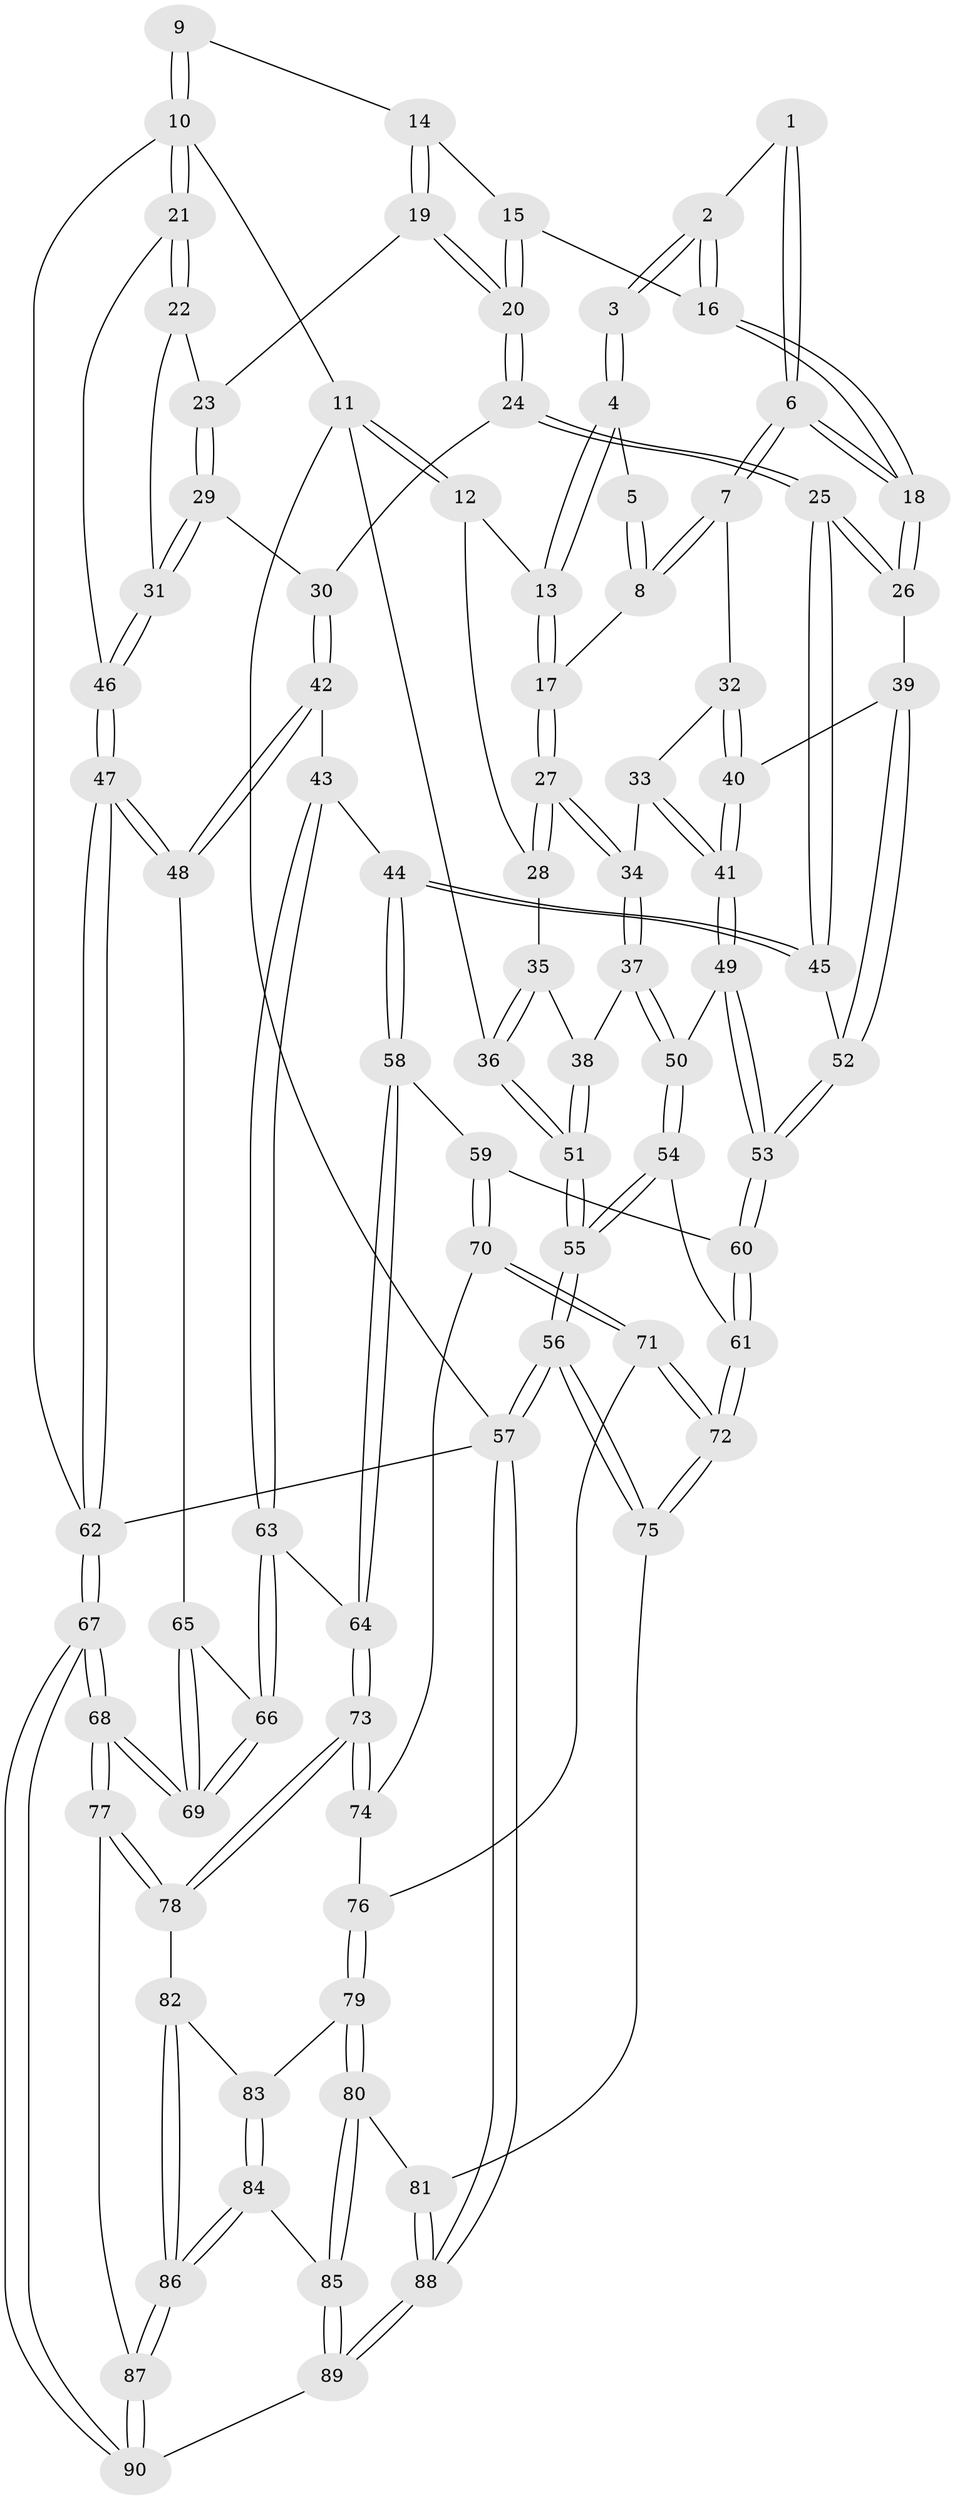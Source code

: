 // coarse degree distribution, {2: 0.037037037037037035, 1: 0.037037037037037035, 3: 0.18518518518518517, 4: 0.25925925925925924, 5: 0.3333333333333333, 6: 0.07407407407407407, 7: 0.037037037037037035, 8: 0.037037037037037035}
// Generated by graph-tools (version 1.1) at 2025/05/03/04/25 22:05:58]
// undirected, 90 vertices, 222 edges
graph export_dot {
graph [start="1"]
  node [color=gray90,style=filled];
  1 [pos="+0.39835647464911655+0.05081682392644162"];
  2 [pos="+0.6018609710535303+0"];
  3 [pos="+0.6050397263952012+0"];
  4 [pos="+0.14114086917294877+0"];
  5 [pos="+0.38817523714529467+0.04808254485889479"];
  6 [pos="+0.5071060646387298+0.186066621011968"];
  7 [pos="+0.4005863365458316+0.20014340553037974"];
  8 [pos="+0.3261365558434942+0.1289672853309424"];
  9 [pos="+0.9377969425229767+0"];
  10 [pos="+1+0"];
  11 [pos="+0+0"];
  12 [pos="+0+0"];
  13 [pos="+0.06390224000061846+0"];
  14 [pos="+0.8833975830215871+0.03854152434929796"];
  15 [pos="+0.7007167229541886+0.04502193773098596"];
  16 [pos="+0.6067383181958548+0"];
  17 [pos="+0.28394716880441007+0.10757801017151057"];
  18 [pos="+0.5463537792457733+0.18789256403897733"];
  19 [pos="+0.88336988108214+0.04166599380047222"];
  20 [pos="+0.8099934947572865+0.14462053400427896"];
  21 [pos="+1+0.0566159005288089"];
  22 [pos="+0.9768492479013968+0.11406442257322787"];
  23 [pos="+0.9617501812086376+0.11445273065359259"];
  24 [pos="+0.8086543121335835+0.2064214862956764"];
  25 [pos="+0.5803071269775713+0.23424576200812866"];
  26 [pos="+0.5563387980642912+0.20398735443600335"];
  27 [pos="+0.19321100854835288+0.23302336794941667"];
  28 [pos="+0.13903354362863204+0.18950455364389202"];
  29 [pos="+0.906937311631686+0.2275841279384137"];
  30 [pos="+0.8322259900238898+0.22999302360443638"];
  31 [pos="+1+0.2772602343810175"];
  32 [pos="+0.36181294435007294+0.24362326771005532"];
  33 [pos="+0.256173653102643+0.26764242590057713"];
  34 [pos="+0.20313908433609087+0.2597290084208271"];
  35 [pos="+0.03110042405077183+0.23974845397854974"];
  36 [pos="+0+0.14081667608493847"];
  37 [pos="+0.1572200869241475+0.3487839792123997"];
  38 [pos="+0.07417236181279034+0.31482015671006447"];
  39 [pos="+0.4161120250783055+0.3484984585017069"];
  40 [pos="+0.36895772578288516+0.3619077678030555"];
  41 [pos="+0.33591855706361246+0.4400588306022052"];
  42 [pos="+0.8056504284669248+0.47718195808174085"];
  43 [pos="+0.7932564742138694+0.4852811982428301"];
  44 [pos="+0.6613897058308332+0.43296771725803107"];
  45 [pos="+0.5998652823095499+0.36754895290201206"];
  46 [pos="+1+0.38388494497322934"];
  47 [pos="+1+0.43462164507108186"];
  48 [pos="+1+0.44101115767376814"];
  49 [pos="+0.33580415629296495+0.44076558554499357"];
  50 [pos="+0.170095595684494+0.46077421017464365"];
  51 [pos="+0+0.4933197261771964"];
  52 [pos="+0.5388869989863775+0.3971768066183474"];
  53 [pos="+0.3991465131355194+0.4950594193957657"];
  54 [pos="+0.09348625257890028+0.558230292562344"];
  55 [pos="+0+0.575037953714447"];
  56 [pos="+0+1"];
  57 [pos="+0+1"];
  58 [pos="+0.5327458933469112+0.5957476364725915"];
  59 [pos="+0.44863300758904356+0.5970640962089228"];
  60 [pos="+0.41088743343204287+0.5517872370682309"];
  61 [pos="+0.1955311069045471+0.6642573908533983"];
  62 [pos="+1+1"];
  63 [pos="+0.7751296723557608+0.6807626859389346"];
  64 [pos="+0.6680395384903983+0.7171738636502342"];
  65 [pos="+0.9916491585648048+0.6085571582988892"];
  66 [pos="+0.8077569015214034+0.7108124541551691"];
  67 [pos="+1+1"];
  68 [pos="+1+1"];
  69 [pos="+0.9180365644470845+0.8469386842572474"];
  70 [pos="+0.4363187159479377+0.6623014604596369"];
  71 [pos="+0.2329597920804522+0.7352376752882271"];
  72 [pos="+0.22140318811981835+0.7357107239189817"];
  73 [pos="+0.619198165873036+0.7752839420267855"];
  74 [pos="+0.45611415063691924+0.7462423160188996"];
  75 [pos="+0.21371682714233742+0.7723596235221619"];
  76 [pos="+0.42866541418394544+0.7863006937640985"];
  77 [pos="+0.6250395158879253+0.8555243870453841"];
  78 [pos="+0.614887824507478+0.8093812077085732"];
  79 [pos="+0.4276265064697772+0.7959235607898335"];
  80 [pos="+0.29674464620491825+0.9071700542855069"];
  81 [pos="+0.23977113912278541+0.8231581088131541"];
  82 [pos="+0.5181764554977953+0.8582535218459999"];
  83 [pos="+0.45505588916973083+0.8498433019930768"];
  84 [pos="+0.4451484915910623+0.914021764918021"];
  85 [pos="+0.30239693812791557+0.9369275354894895"];
  86 [pos="+0.5139810585401781+0.9838352166357965"];
  87 [pos="+0.5664598534484196+1"];
  88 [pos="+0+1"];
  89 [pos="+0.24317142766169714+1"];
  90 [pos="+0.5786847883908298+1"];
  1 -- 2;
  1 -- 6;
  1 -- 6;
  2 -- 3;
  2 -- 3;
  2 -- 16;
  2 -- 16;
  3 -- 4;
  3 -- 4;
  4 -- 5;
  4 -- 13;
  4 -- 13;
  5 -- 8;
  5 -- 8;
  6 -- 7;
  6 -- 7;
  6 -- 18;
  6 -- 18;
  7 -- 8;
  7 -- 8;
  7 -- 32;
  8 -- 17;
  9 -- 10;
  9 -- 10;
  9 -- 14;
  10 -- 11;
  10 -- 21;
  10 -- 21;
  10 -- 62;
  11 -- 12;
  11 -- 12;
  11 -- 36;
  11 -- 57;
  12 -- 13;
  12 -- 28;
  13 -- 17;
  13 -- 17;
  14 -- 15;
  14 -- 19;
  14 -- 19;
  15 -- 16;
  15 -- 20;
  15 -- 20;
  16 -- 18;
  16 -- 18;
  17 -- 27;
  17 -- 27;
  18 -- 26;
  18 -- 26;
  19 -- 20;
  19 -- 20;
  19 -- 23;
  20 -- 24;
  20 -- 24;
  21 -- 22;
  21 -- 22;
  21 -- 46;
  22 -- 23;
  22 -- 31;
  23 -- 29;
  23 -- 29;
  24 -- 25;
  24 -- 25;
  24 -- 30;
  25 -- 26;
  25 -- 26;
  25 -- 45;
  25 -- 45;
  26 -- 39;
  27 -- 28;
  27 -- 28;
  27 -- 34;
  27 -- 34;
  28 -- 35;
  29 -- 30;
  29 -- 31;
  29 -- 31;
  30 -- 42;
  30 -- 42;
  31 -- 46;
  31 -- 46;
  32 -- 33;
  32 -- 40;
  32 -- 40;
  33 -- 34;
  33 -- 41;
  33 -- 41;
  34 -- 37;
  34 -- 37;
  35 -- 36;
  35 -- 36;
  35 -- 38;
  36 -- 51;
  36 -- 51;
  37 -- 38;
  37 -- 50;
  37 -- 50;
  38 -- 51;
  38 -- 51;
  39 -- 40;
  39 -- 52;
  39 -- 52;
  40 -- 41;
  40 -- 41;
  41 -- 49;
  41 -- 49;
  42 -- 43;
  42 -- 48;
  42 -- 48;
  43 -- 44;
  43 -- 63;
  43 -- 63;
  44 -- 45;
  44 -- 45;
  44 -- 58;
  44 -- 58;
  45 -- 52;
  46 -- 47;
  46 -- 47;
  47 -- 48;
  47 -- 48;
  47 -- 62;
  47 -- 62;
  48 -- 65;
  49 -- 50;
  49 -- 53;
  49 -- 53;
  50 -- 54;
  50 -- 54;
  51 -- 55;
  51 -- 55;
  52 -- 53;
  52 -- 53;
  53 -- 60;
  53 -- 60;
  54 -- 55;
  54 -- 55;
  54 -- 61;
  55 -- 56;
  55 -- 56;
  56 -- 57;
  56 -- 57;
  56 -- 75;
  56 -- 75;
  57 -- 88;
  57 -- 88;
  57 -- 62;
  58 -- 59;
  58 -- 64;
  58 -- 64;
  59 -- 60;
  59 -- 70;
  59 -- 70;
  60 -- 61;
  60 -- 61;
  61 -- 72;
  61 -- 72;
  62 -- 67;
  62 -- 67;
  63 -- 64;
  63 -- 66;
  63 -- 66;
  64 -- 73;
  64 -- 73;
  65 -- 66;
  65 -- 69;
  65 -- 69;
  66 -- 69;
  66 -- 69;
  67 -- 68;
  67 -- 68;
  67 -- 90;
  67 -- 90;
  68 -- 69;
  68 -- 69;
  68 -- 77;
  68 -- 77;
  70 -- 71;
  70 -- 71;
  70 -- 74;
  71 -- 72;
  71 -- 72;
  71 -- 76;
  72 -- 75;
  72 -- 75;
  73 -- 74;
  73 -- 74;
  73 -- 78;
  73 -- 78;
  74 -- 76;
  75 -- 81;
  76 -- 79;
  76 -- 79;
  77 -- 78;
  77 -- 78;
  77 -- 87;
  78 -- 82;
  79 -- 80;
  79 -- 80;
  79 -- 83;
  80 -- 81;
  80 -- 85;
  80 -- 85;
  81 -- 88;
  81 -- 88;
  82 -- 83;
  82 -- 86;
  82 -- 86;
  83 -- 84;
  83 -- 84;
  84 -- 85;
  84 -- 86;
  84 -- 86;
  85 -- 89;
  85 -- 89;
  86 -- 87;
  86 -- 87;
  87 -- 90;
  87 -- 90;
  88 -- 89;
  88 -- 89;
  89 -- 90;
}
